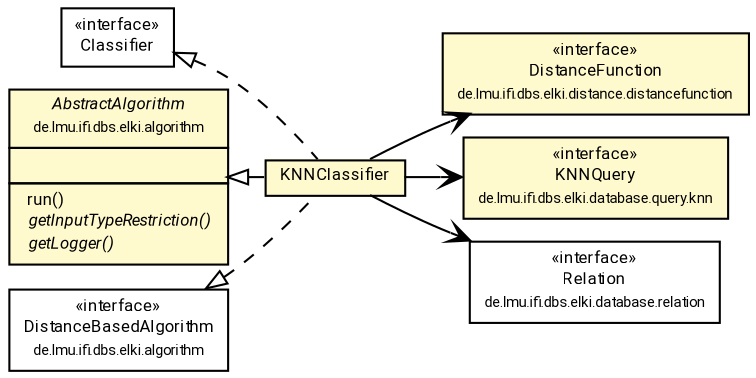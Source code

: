 #!/usr/local/bin/dot
#
# Class diagram 
# Generated by UMLGraph version R5_7_2-60-g0e99a6 (http://www.spinellis.gr/umlgraph/)
#

digraph G {
	graph [fontnames="svg"]
	edge [fontname="Roboto",fontsize=7,labelfontname="Roboto",labelfontsize=7,color="black"];
	node [fontname="Roboto",fontcolor="black",fontsize=8,shape=plaintext,margin=0,width=0,height=0];
	nodesep=0.15;
	ranksep=0.25;
	rankdir=LR;
	// de.lmu.ifi.dbs.elki.algorithm.classification.Classifier<O>
	c5831671 [label=<<table title="de.lmu.ifi.dbs.elki.algorithm.classification.Classifier" border="0" cellborder="1" cellspacing="0" cellpadding="2" href="Classifier.html" target="_parent">
		<tr><td><table border="0" cellspacing="0" cellpadding="1">
		<tr><td align="center" balign="center"> &#171;interface&#187; </td></tr>
		<tr><td align="center" balign="center"> <font face="Roboto">Classifier</font> </td></tr>
		</table></td></tr>
		</table>>, URL="Classifier.html"];
	// de.lmu.ifi.dbs.elki.algorithm.classification.KNNClassifier<O>
	c5831674 [label=<<table title="de.lmu.ifi.dbs.elki.algorithm.classification.KNNClassifier" border="0" cellborder="1" cellspacing="0" cellpadding="2" bgcolor="lemonChiffon" href="KNNClassifier.html" target="_parent">
		<tr><td><table border="0" cellspacing="0" cellpadding="1">
		<tr><td align="center" balign="center"> <font face="Roboto">KNNClassifier</font> </td></tr>
		</table></td></tr>
		</table>>, URL="KNNClassifier.html"];
	// de.lmu.ifi.dbs.elki.distance.distancefunction.DistanceFunction<O>
	c5832276 [label=<<table title="de.lmu.ifi.dbs.elki.distance.distancefunction.DistanceFunction" border="0" cellborder="1" cellspacing="0" cellpadding="2" bgcolor="LemonChiffon" href="../../distance/distancefunction/DistanceFunction.html" target="_parent">
		<tr><td><table border="0" cellspacing="0" cellpadding="1">
		<tr><td align="center" balign="center"> &#171;interface&#187; </td></tr>
		<tr><td align="center" balign="center"> <font face="Roboto">DistanceFunction</font> </td></tr>
		<tr><td align="center" balign="center"> <font face="Roboto" point-size="7.0">de.lmu.ifi.dbs.elki.distance.distancefunction</font> </td></tr>
		</table></td></tr>
		</table>>, URL="../../distance/distancefunction/DistanceFunction.html"];
	// de.lmu.ifi.dbs.elki.database.query.knn.KNNQuery<O>
	c5832303 [label=<<table title="de.lmu.ifi.dbs.elki.database.query.knn.KNNQuery" border="0" cellborder="1" cellspacing="0" cellpadding="2" bgcolor="LemonChiffon" href="../../database/query/knn/KNNQuery.html" target="_parent">
		<tr><td><table border="0" cellspacing="0" cellpadding="1">
		<tr><td align="center" balign="center"> &#171;interface&#187; </td></tr>
		<tr><td align="center" balign="center"> <font face="Roboto">KNNQuery</font> </td></tr>
		<tr><td align="center" balign="center"> <font face="Roboto" point-size="7.0">de.lmu.ifi.dbs.elki.database.query.knn</font> </td></tr>
		</table></td></tr>
		</table>>, URL="../../database/query/knn/KNNQuery.html"];
	// de.lmu.ifi.dbs.elki.database.relation.Relation<O>
	c5832316 [label=<<table title="de.lmu.ifi.dbs.elki.database.relation.Relation" border="0" cellborder="1" cellspacing="0" cellpadding="2" href="../../database/relation/Relation.html" target="_parent">
		<tr><td><table border="0" cellspacing="0" cellpadding="1">
		<tr><td align="center" balign="center"> &#171;interface&#187; </td></tr>
		<tr><td align="center" balign="center"> <font face="Roboto">Relation</font> </td></tr>
		<tr><td align="center" balign="center"> <font face="Roboto" point-size="7.0">de.lmu.ifi.dbs.elki.database.relation</font> </td></tr>
		</table></td></tr>
		</table>>, URL="../../database/relation/Relation.html"];
	// de.lmu.ifi.dbs.elki.algorithm.AbstractAlgorithm<R extends de.lmu.ifi.dbs.elki.result.Result>
	c5832360 [label=<<table title="de.lmu.ifi.dbs.elki.algorithm.AbstractAlgorithm" border="0" cellborder="1" cellspacing="0" cellpadding="2" bgcolor="LemonChiffon" href="../AbstractAlgorithm.html" target="_parent">
		<tr><td><table border="0" cellspacing="0" cellpadding="1">
		<tr><td align="center" balign="center"> <font face="Roboto"><i>AbstractAlgorithm</i></font> </td></tr>
		<tr><td align="center" balign="center"> <font face="Roboto" point-size="7.0">de.lmu.ifi.dbs.elki.algorithm</font> </td></tr>
		</table></td></tr>
		<tr><td><table border="0" cellspacing="0" cellpadding="1">
		<tr><td align="left" balign="left">  </td></tr>
		</table></td></tr>
		<tr><td><table border="0" cellspacing="0" cellpadding="1">
		<tr><td align="left" balign="left">  run() </td></tr>
		<tr><td align="left" balign="left"> <i> getInputTypeRestriction()</i> </td></tr>
		<tr><td align="left" balign="left"> <i> getLogger()</i> </td></tr>
		</table></td></tr>
		</table>>, URL="../AbstractAlgorithm.html"];
	// de.lmu.ifi.dbs.elki.algorithm.DistanceBasedAlgorithm<O>
	c5832361 [label=<<table title="de.lmu.ifi.dbs.elki.algorithm.DistanceBasedAlgorithm" border="0" cellborder="1" cellspacing="0" cellpadding="2" href="../DistanceBasedAlgorithm.html" target="_parent">
		<tr><td><table border="0" cellspacing="0" cellpadding="1">
		<tr><td align="center" balign="center"> &#171;interface&#187; </td></tr>
		<tr><td align="center" balign="center"> <font face="Roboto">DistanceBasedAlgorithm</font> </td></tr>
		<tr><td align="center" balign="center"> <font face="Roboto" point-size="7.0">de.lmu.ifi.dbs.elki.algorithm</font> </td></tr>
		</table></td></tr>
		</table>>, URL="../DistanceBasedAlgorithm.html"];
	// de.lmu.ifi.dbs.elki.algorithm.classification.KNNClassifier<O> extends de.lmu.ifi.dbs.elki.algorithm.AbstractAlgorithm<R extends de.lmu.ifi.dbs.elki.result.Result>
	c5832360 -> c5831674 [arrowtail=empty,dir=back,weight=10];
	// de.lmu.ifi.dbs.elki.algorithm.classification.KNNClassifier<O> implements de.lmu.ifi.dbs.elki.algorithm.DistanceBasedAlgorithm<O>
	c5832361 -> c5831674 [arrowtail=empty,style=dashed,dir=back,weight=9];
	// de.lmu.ifi.dbs.elki.algorithm.classification.KNNClassifier<O> implements de.lmu.ifi.dbs.elki.algorithm.classification.Classifier<O>
	c5831671 -> c5831674 [arrowtail=empty,style=dashed,dir=back,weight=9];
	// de.lmu.ifi.dbs.elki.algorithm.classification.KNNClassifier<O> navassoc de.lmu.ifi.dbs.elki.database.query.knn.KNNQuery<O>
	c5831674 -> c5832303 [arrowhead=open,weight=1];
	// de.lmu.ifi.dbs.elki.algorithm.classification.KNNClassifier<O> navassoc de.lmu.ifi.dbs.elki.database.relation.Relation<O>
	c5831674 -> c5832316 [arrowhead=open,weight=1];
	// de.lmu.ifi.dbs.elki.algorithm.classification.KNNClassifier<O> navassoc de.lmu.ifi.dbs.elki.distance.distancefunction.DistanceFunction<O>
	c5831674 -> c5832276 [arrowhead=open,weight=1];
}

